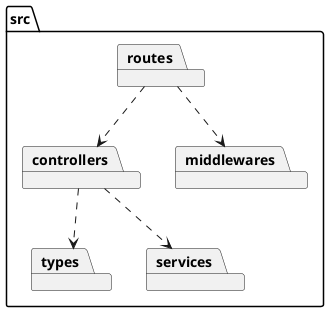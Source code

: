 @startuml

set separator none
package src {
    package controllers
    package middlewares
    package types
    package routes
    package services

    controllers ..> services
    controllers ..> types

    routes ..> controllers
    routes ..> middlewares
}

@enduml